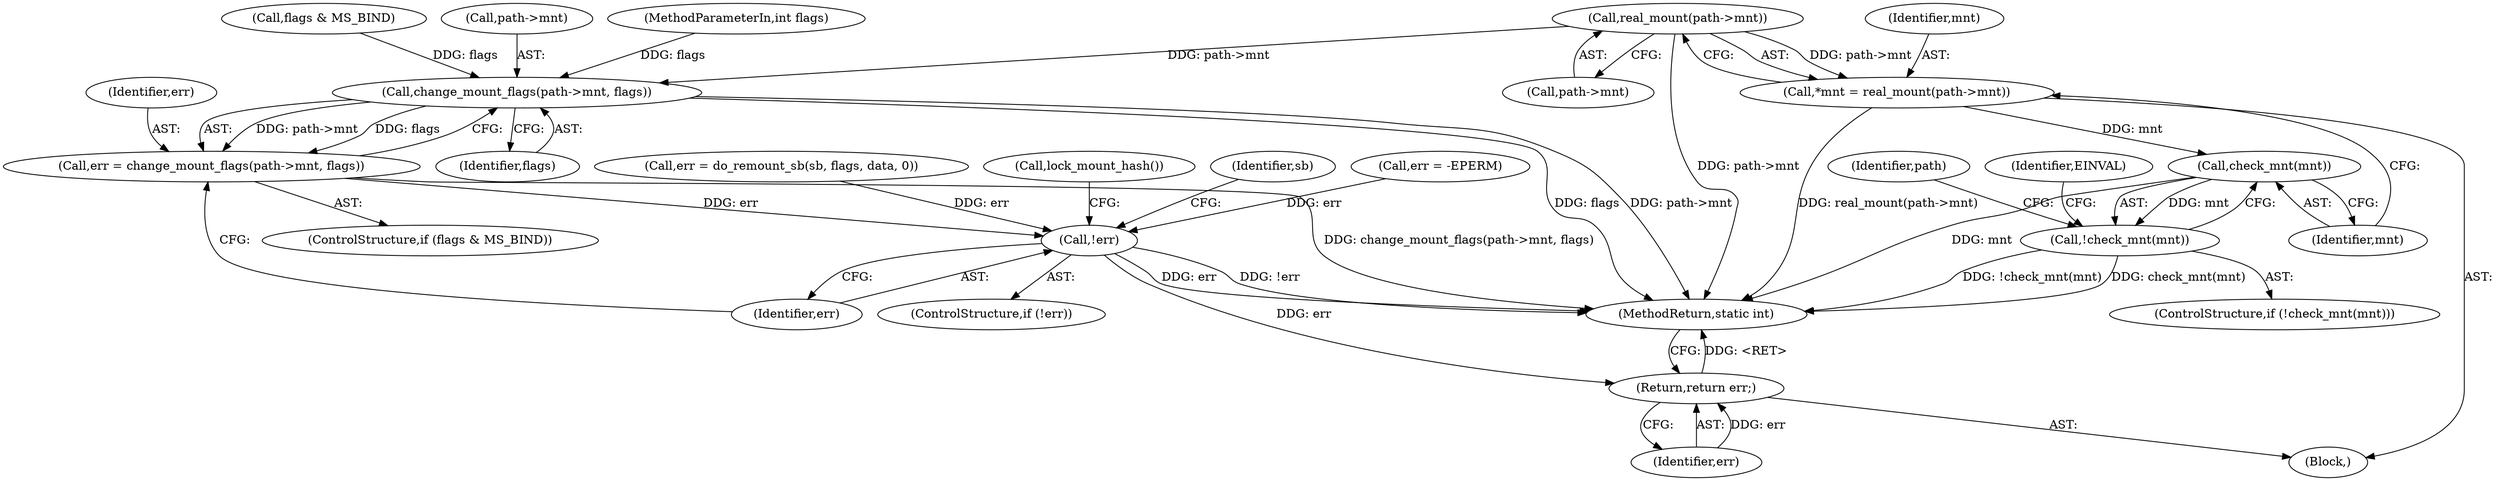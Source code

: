 digraph "0_linux_a6138db815df5ee542d848318e5dae681590fccd@pointer" {
"1000118" [label="(Call,real_mount(path->mnt))"];
"1000116" [label="(Call,*mnt = real_mount(path->mnt))"];
"1000124" [label="(Call,check_mnt(mnt))"];
"1000123" [label="(Call,!check_mnt(mnt))"];
"1000162" [label="(Call,change_mount_flags(path->mnt, flags))"];
"1000160" [label="(Call,err = change_mount_flags(path->mnt, flags))"];
"1000185" [label="(Call,!err)"];
"1000215" [label="(Return,return err;)"];
"1000157" [label="(Call,flags & MS_BIND)"];
"1000160" [label="(Call,err = change_mount_flags(path->mnt, flags))"];
"1000166" [label="(Identifier,flags)"];
"1000186" [label="(Identifier,err)"];
"1000184" [label="(ControlStructure,if (!err))"];
"1000217" [label="(MethodReturn,static int)"];
"1000213" [label="(Identifier,sb)"];
"1000172" [label="(Call,err = -EPERM)"];
"1000123" [label="(Call,!check_mnt(mnt))"];
"1000125" [label="(Identifier,mnt)"];
"1000117" [label="(Identifier,mnt)"];
"1000216" [label="(Identifier,err)"];
"1000116" [label="(Call,*mnt = real_mount(path->mnt))"];
"1000161" [label="(Identifier,err)"];
"1000215" [label="(Return,return err;)"];
"1000132" [label="(Identifier,path)"];
"1000177" [label="(Call,err = do_remount_sb(sb, flags, data, 0))"];
"1000188" [label="(Call,lock_mount_hash())"];
"1000124" [label="(Call,check_mnt(mnt))"];
"1000163" [label="(Call,path->mnt)"];
"1000156" [label="(ControlStructure,if (flags & MS_BIND))"];
"1000185" [label="(Call,!err)"];
"1000118" [label="(Call,real_mount(path->mnt))"];
"1000119" [label="(Call,path->mnt)"];
"1000162" [label="(Call,change_mount_flags(path->mnt, flags))"];
"1000122" [label="(ControlStructure,if (!check_mnt(mnt)))"];
"1000105" [label="(Block,)"];
"1000128" [label="(Identifier,EINVAL)"];
"1000102" [label="(MethodParameterIn,int flags)"];
"1000118" -> "1000116"  [label="AST: "];
"1000118" -> "1000119"  [label="CFG: "];
"1000119" -> "1000118"  [label="AST: "];
"1000116" -> "1000118"  [label="CFG: "];
"1000118" -> "1000217"  [label="DDG: path->mnt"];
"1000118" -> "1000116"  [label="DDG: path->mnt"];
"1000118" -> "1000162"  [label="DDG: path->mnt"];
"1000116" -> "1000105"  [label="AST: "];
"1000117" -> "1000116"  [label="AST: "];
"1000125" -> "1000116"  [label="CFG: "];
"1000116" -> "1000217"  [label="DDG: real_mount(path->mnt)"];
"1000116" -> "1000124"  [label="DDG: mnt"];
"1000124" -> "1000123"  [label="AST: "];
"1000124" -> "1000125"  [label="CFG: "];
"1000125" -> "1000124"  [label="AST: "];
"1000123" -> "1000124"  [label="CFG: "];
"1000124" -> "1000217"  [label="DDG: mnt"];
"1000124" -> "1000123"  [label="DDG: mnt"];
"1000123" -> "1000122"  [label="AST: "];
"1000128" -> "1000123"  [label="CFG: "];
"1000132" -> "1000123"  [label="CFG: "];
"1000123" -> "1000217"  [label="DDG: !check_mnt(mnt)"];
"1000123" -> "1000217"  [label="DDG: check_mnt(mnt)"];
"1000162" -> "1000160"  [label="AST: "];
"1000162" -> "1000166"  [label="CFG: "];
"1000163" -> "1000162"  [label="AST: "];
"1000166" -> "1000162"  [label="AST: "];
"1000160" -> "1000162"  [label="CFG: "];
"1000162" -> "1000217"  [label="DDG: flags"];
"1000162" -> "1000217"  [label="DDG: path->mnt"];
"1000162" -> "1000160"  [label="DDG: path->mnt"];
"1000162" -> "1000160"  [label="DDG: flags"];
"1000157" -> "1000162"  [label="DDG: flags"];
"1000102" -> "1000162"  [label="DDG: flags"];
"1000160" -> "1000156"  [label="AST: "];
"1000161" -> "1000160"  [label="AST: "];
"1000186" -> "1000160"  [label="CFG: "];
"1000160" -> "1000217"  [label="DDG: change_mount_flags(path->mnt, flags)"];
"1000160" -> "1000185"  [label="DDG: err"];
"1000185" -> "1000184"  [label="AST: "];
"1000185" -> "1000186"  [label="CFG: "];
"1000186" -> "1000185"  [label="AST: "];
"1000188" -> "1000185"  [label="CFG: "];
"1000213" -> "1000185"  [label="CFG: "];
"1000185" -> "1000217"  [label="DDG: !err"];
"1000185" -> "1000217"  [label="DDG: err"];
"1000177" -> "1000185"  [label="DDG: err"];
"1000172" -> "1000185"  [label="DDG: err"];
"1000185" -> "1000215"  [label="DDG: err"];
"1000215" -> "1000105"  [label="AST: "];
"1000215" -> "1000216"  [label="CFG: "];
"1000216" -> "1000215"  [label="AST: "];
"1000217" -> "1000215"  [label="CFG: "];
"1000215" -> "1000217"  [label="DDG: <RET>"];
"1000216" -> "1000215"  [label="DDG: err"];
}
